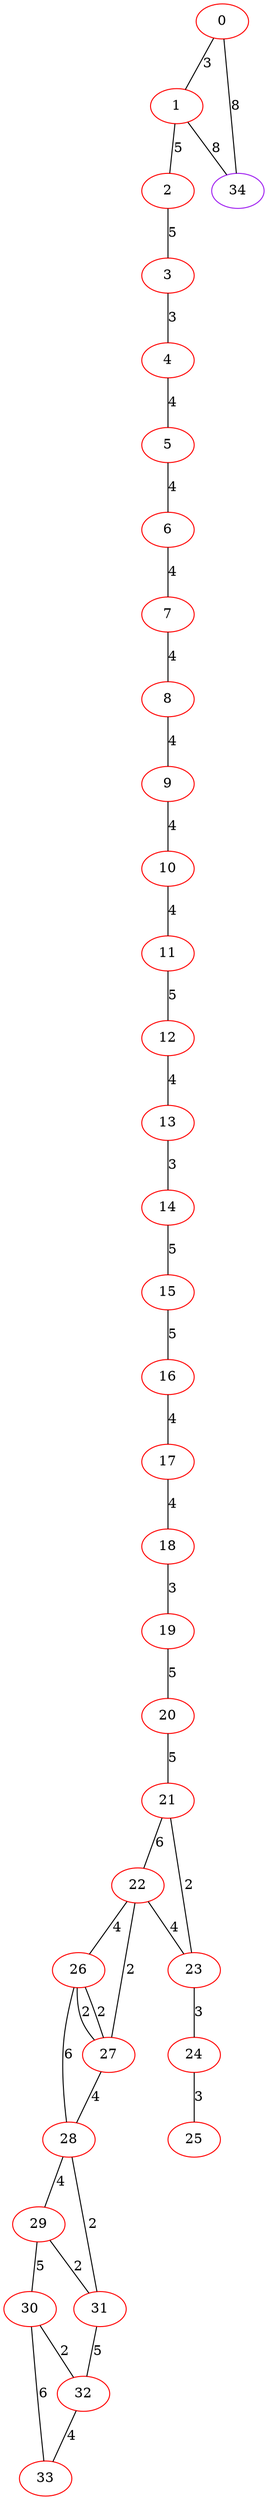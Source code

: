 graph "" {
0 [color=red, weight=1];
1 [color=red, weight=1];
2 [color=red, weight=1];
3 [color=red, weight=1];
4 [color=red, weight=1];
5 [color=red, weight=1];
6 [color=red, weight=1];
7 [color=red, weight=1];
8 [color=red, weight=1];
9 [color=red, weight=1];
10 [color=red, weight=1];
11 [color=red, weight=1];
12 [color=red, weight=1];
13 [color=red, weight=1];
14 [color=red, weight=1];
15 [color=red, weight=1];
16 [color=red, weight=1];
17 [color=red, weight=1];
18 [color=red, weight=1];
19 [color=red, weight=1];
20 [color=red, weight=1];
21 [color=red, weight=1];
22 [color=red, weight=1];
23 [color=red, weight=1];
24 [color=red, weight=1];
25 [color=red, weight=1];
26 [color=red, weight=1];
27 [color=red, weight=1];
28 [color=red, weight=1];
29 [color=red, weight=1];
30 [color=red, weight=1];
31 [color=red, weight=1];
32 [color=red, weight=1];
33 [color=red, weight=1];
34 [color=purple, weight=4];
0 -- 1  [key=0, label=3];
0 -- 34  [key=0, label=8];
1 -- 2  [key=0, label=5];
1 -- 34  [key=0, label=8];
2 -- 3  [key=0, label=5];
3 -- 4  [key=0, label=3];
4 -- 5  [key=0, label=4];
5 -- 6  [key=0, label=4];
6 -- 7  [key=0, label=4];
7 -- 8  [key=0, label=4];
8 -- 9  [key=0, label=4];
9 -- 10  [key=0, label=4];
10 -- 11  [key=0, label=4];
11 -- 12  [key=0, label=5];
12 -- 13  [key=0, label=4];
13 -- 14  [key=0, label=3];
14 -- 15  [key=0, label=5];
15 -- 16  [key=0, label=5];
16 -- 17  [key=0, label=4];
17 -- 18  [key=0, label=4];
18 -- 19  [key=0, label=3];
19 -- 20  [key=0, label=5];
20 -- 21  [key=0, label=5];
21 -- 22  [key=0, label=6];
21 -- 23  [key=0, label=2];
22 -- 26  [key=0, label=4];
22 -- 27  [key=0, label=2];
22 -- 23  [key=0, label=4];
23 -- 24  [key=0, label=3];
24 -- 25  [key=0, label=3];
26 -- 27  [key=0, label=2];
26 -- 27  [key=1, label=2];
26 -- 28  [key=0, label=6];
27 -- 28  [key=0, label=4];
28 -- 29  [key=0, label=4];
28 -- 31  [key=0, label=2];
29 -- 30  [key=0, label=5];
29 -- 31  [key=0, label=2];
30 -- 32  [key=0, label=2];
30 -- 33  [key=0, label=6];
31 -- 32  [key=0, label=5];
32 -- 33  [key=0, label=4];
}
